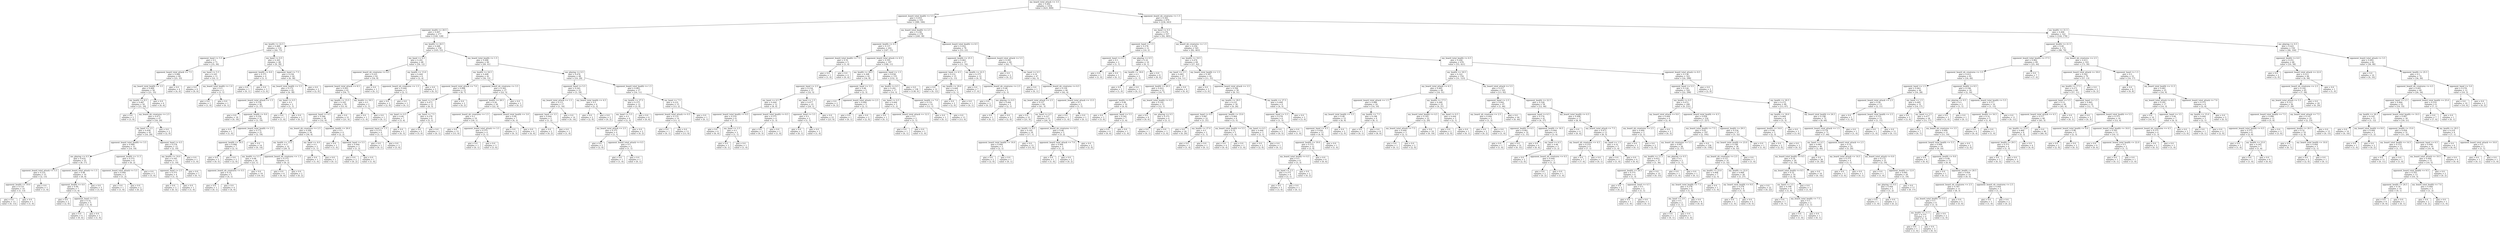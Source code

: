 digraph Tree {
node [shape=box] ;
0 [label="my_board_total_attack <= 3.5\ngini = 0.492\nsamples = 1434\nvalue = [625, 809]"] ;
1 [label="opponent_board_total_health <= 5.5\ngini = 0.419\nsamples = 555\nvalue = [389, 166]"] ;
0 -> 1 [labeldistance=2.5, labelangle=45, headlabel="True"] ;
2 [label="opponent_health <= 20.5\ngini = 0.497\nsamples = 277\nvalue = [149, 128]"] ;
1 -> 2 ;
3 [label="my_health <= 22.5\ngini = 0.466\nsamples = 119\nvalue = [44, 75]"] ;
2 -> 3 ;
4 [label="opponent_hand <= 5.5\ngini = 0.5\nsamples = 71\nvalue = [35, 36]"] ;
3 -> 4 ;
5 [label="opponent_board_total_attack <= 7.5\ngini = 0.486\nsamples = 60\nvalue = [25, 35]"] ;
4 -> 5 ;
6 [label="my_board_total_health <= 3.5\ngini = 0.469\nsamples = 56\nvalue = [21, 35]"] ;
5 -> 6 ;
7 [label="my_health <= 8.5\ngini = 0.487\nsamples = 50\nvalue = [21, 29]"] ;
6 -> 7 ;
8 [label="gini = 0.0\nsamples = 3\nvalue = [3, 0]"] ;
7 -> 8 ;
9 [label="my_board_nb_creatures <= 2.5\ngini = 0.473\nsamples = 47\nvalue = [18, 29]"] ;
7 -> 9 ;
10 [label="my_hand <= 3.5\ngini = 0.458\nsamples = 45\nvalue = [16, 29]"] ;
9 -> 10 ;
11 [label="opponent_board_total_health <= 3.5\ngini = 0.489\nsamples = 33\nvalue = [14, 19]"] ;
10 -> 11 ;
12 [label="me_playing <= 0.5\ngini = 0.435\nsamples = 25\nvalue = [8, 17]"] ;
11 -> 12 ;
13 [label="opponent_board_total_attack <= 5.5\ngini = 0.231\nsamples = 15\nvalue = [2, 13]"] ;
12 -> 13 ;
14 [label="opponent_health <= 19.0\ngini = 0.133\nsamples = 14\nvalue = [1, 13]"] ;
13 -> 14 ;
15 [label="gini = 0.0\nsamples = 13\nvalue = [0, 13]"] ;
14 -> 15 ;
16 [label="gini = 0.0\nsamples = 1\nvalue = [1, 0]"] ;
14 -> 16 ;
17 [label="gini = 0.0\nsamples = 1\nvalue = [1, 0]"] ;
13 -> 17 ;
18 [label="opponent_board_total_attack <= 1.5\ngini = 0.48\nsamples = 10\nvalue = [6, 4]"] ;
12 -> 18 ;
19 [label="opponent_health <= 4.0\ngini = 0.49\nsamples = 7\nvalue = [3, 4]"] ;
18 -> 19 ;
20 [label="gini = 0.0\nsamples = 2\nvalue = [2, 0]"] ;
19 -> 20 ;
21 [label="opponent_hand <= 3.5\ngini = 0.32\nsamples = 5\nvalue = [1, 4]"] ;
19 -> 21 ;
22 [label="gini = 0.0\nsamples = 4\nvalue = [0, 4]"] ;
21 -> 22 ;
23 [label="gini = 0.0\nsamples = 1\nvalue = [1, 0]"] ;
21 -> 23 ;
24 [label="gini = 0.0\nsamples = 3\nvalue = [3, 0]"] ;
18 -> 24 ;
25 [label="opponent_health <= 11.5\ngini = 0.375\nsamples = 8\nvalue = [6, 2]"] ;
11 -> 25 ;
26 [label="opponent_board_total_attack <= 5.5\ngini = 0.444\nsamples = 3\nvalue = [1, 2]"] ;
25 -> 26 ;
27 [label="gini = 0.0\nsamples = 1\nvalue = [1, 0]"] ;
26 -> 27 ;
28 [label="gini = 0.0\nsamples = 2\nvalue = [0, 2]"] ;
26 -> 28 ;
29 [label="gini = 0.0\nsamples = 5\nvalue = [5, 0]"] ;
25 -> 29 ;
30 [label="opponent_hand <= 4.5\ngini = 0.278\nsamples = 12\nvalue = [2, 10]"] ;
10 -> 30 ;
31 [label="my_health <= 14.0\ngini = 0.165\nsamples = 11\nvalue = [1, 10]"] ;
30 -> 31 ;
32 [label="opponent_hand <= 2.5\ngini = 0.375\nsamples = 4\nvalue = [1, 3]"] ;
31 -> 32 ;
33 [label="gini = 0.0\nsamples = 3\nvalue = [0, 3]"] ;
32 -> 33 ;
34 [label="gini = 0.0\nsamples = 1\nvalue = [1, 0]"] ;
32 -> 34 ;
35 [label="gini = 0.0\nsamples = 7\nvalue = [0, 7]"] ;
31 -> 35 ;
36 [label="gini = 0.0\nsamples = 1\nvalue = [1, 0]"] ;
30 -> 36 ;
37 [label="gini = 0.0\nsamples = 2\nvalue = [2, 0]"] ;
9 -> 37 ;
38 [label="gini = 0.0\nsamples = 6\nvalue = [0, 6]"] ;
6 -> 38 ;
39 [label="gini = 0.0\nsamples = 4\nvalue = [4, 0]"] ;
5 -> 39 ;
40 [label="my_hand <= 5.5\ngini = 0.165\nsamples = 11\nvalue = [10, 1]"] ;
4 -> 40 ;
41 [label="gini = 0.0\nsamples = 9\nvalue = [9, 0]"] ;
40 -> 41 ;
42 [label="my_board_total_health <= 1.0\ngini = 0.5\nsamples = 2\nvalue = [1, 1]"] ;
40 -> 42 ;
43 [label="gini = 0.0\nsamples = 1\nvalue = [1, 0]"] ;
42 -> 43 ;
44 [label="gini = 0.0\nsamples = 1\nvalue = [0, 1]"] ;
42 -> 44 ;
45 [label="my_hand <= 0.5\ngini = 0.305\nsamples = 48\nvalue = [9, 39]"] ;
3 -> 45 ;
46 [label="opponent_health <= 8.0\ngini = 0.375\nsamples = 4\nvalue = [3, 1]"] ;
45 -> 46 ;
47 [label="gini = 0.0\nsamples = 1\nvalue = [0, 1]"] ;
46 -> 47 ;
48 [label="gini = 0.0\nsamples = 3\nvalue = [3, 0]"] ;
46 -> 48 ;
49 [label="opponent_hand <= 7.5\ngini = 0.236\nsamples = 44\nvalue = [6, 38]"] ;
45 -> 49 ;
50 [label="my_board_total_health <= 5.5\ngini = 0.172\nsamples = 42\nvalue = [4, 38]"] ;
49 -> 50 ;
51 [label="opponent_board_total_attack <= 1.5\ngini = 0.139\nsamples = 40\nvalue = [3, 37]"] ;
50 -> 51 ;
52 [label="gini = 0.0\nsamples = 18\nvalue = [0, 18]"] ;
51 -> 52 ;
53 [label="opponent_health <= 9.0\ngini = 0.236\nsamples = 22\nvalue = [3, 19]"] ;
51 -> 53 ;
54 [label="gini = 0.0\nsamples = 1\nvalue = [1, 0]"] ;
53 -> 54 ;
55 [label="opponent_board_total_health <= 2.5\ngini = 0.172\nsamples = 21\nvalue = [2, 19]"] ;
53 -> 55 ;
56 [label="opponent_health <= 16.5\ngini = 0.408\nsamples = 7\nvalue = [2, 5]"] ;
55 -> 56 ;
57 [label="gini = 0.0\nsamples = 5\nvalue = [0, 5]"] ;
56 -> 57 ;
58 [label="gini = 0.0\nsamples = 2\nvalue = [2, 0]"] ;
56 -> 58 ;
59 [label="gini = 0.0\nsamples = 14\nvalue = [0, 14]"] ;
55 -> 59 ;
60 [label="my_hand <= 4.5\ngini = 0.5\nsamples = 2\nvalue = [1, 1]"] ;
50 -> 60 ;
61 [label="gini = 0.0\nsamples = 1\nvalue = [1, 0]"] ;
60 -> 61 ;
62 [label="gini = 0.0\nsamples = 1\nvalue = [0, 1]"] ;
60 -> 62 ;
63 [label="gini = 0.0\nsamples = 2\nvalue = [2, 0]"] ;
49 -> 63 ;
64 [label="my_health <= 20.5\ngini = 0.446\nsamples = 158\nvalue = [105, 53]"] ;
2 -> 64 ;
65 [label="my_hand <= 6.5\ngini = 0.291\nsamples = 68\nvalue = [56, 12]"] ;
64 -> 65 ;
66 [label="opponent_board_nb_creatures <= 4.5\ngini = 0.225\nsamples = 62\nvalue = [54, 8]"] ;
65 -> 66 ;
67 [label="opponent_board_total_attack <= 8.5\ngini = 0.203\nsamples = 61\nvalue = [54, 7]"] ;
66 -> 67 ;
68 [label="my_health <= 15.5\ngini = 0.183\nsamples = 59\nvalue = [53, 6]"] ;
67 -> 68 ;
69 [label="opponent_hand <= 4.5\ngini = 0.266\nsamples = 38\nvalue = [32, 6]"] ;
68 -> 69 ;
70 [label="my_board_nb_creatures <= 2.5\ngini = 0.208\nsamples = 34\nvalue = [30, 4]"] ;
69 -> 70 ;
71 [label="my_health <= 13.5\ngini = 0.17\nsamples = 32\nvalue = [29, 3]"] ;
70 -> 71 ;
72 [label="my_health <= 5.5\ngini = 0.08\nsamples = 24\nvalue = [23, 1]"] ;
71 -> 72 ;
73 [label="opponent_board_nb_creatures <= 0.5\ngini = 0.32\nsamples = 5\nvalue = [4, 1]"] ;
72 -> 73 ;
74 [label="gini = 0.0\nsamples = 1\nvalue = [0, 1]"] ;
73 -> 74 ;
75 [label="gini = 0.0\nsamples = 4\nvalue = [4, 0]"] ;
73 -> 75 ;
76 [label="gini = 0.0\nsamples = 19\nvalue = [19, 0]"] ;
72 -> 76 ;
77 [label="opponent_board_nb_creatures <= 1.5\ngini = 0.375\nsamples = 8\nvalue = [6, 2]"] ;
71 -> 77 ;
78 [label="gini = 0.0\nsamples = 6\nvalue = [6, 0]"] ;
77 -> 78 ;
79 [label="gini = 0.0\nsamples = 2\nvalue = [0, 2]"] ;
77 -> 79 ;
80 [label="my_hand <= 4.0\ngini = 0.5\nsamples = 2\nvalue = [1, 1]"] ;
70 -> 80 ;
81 [label="gini = 0.0\nsamples = 1\nvalue = [1, 0]"] ;
80 -> 81 ;
82 [label="gini = 0.0\nsamples = 1\nvalue = [0, 1]"] ;
80 -> 82 ;
83 [label="opponent_health <= 26.0\ngini = 0.5\nsamples = 4\nvalue = [2, 2]"] ;
69 -> 83 ;
84 [label="gini = 0.0\nsamples = 1\nvalue = [1, 0]"] ;
83 -> 84 ;
85 [label="opponent_hand <= 5.5\ngini = 0.444\nsamples = 3\nvalue = [1, 2]"] ;
83 -> 85 ;
86 [label="gini = 0.0\nsamples = 2\nvalue = [0, 2]"] ;
85 -> 86 ;
87 [label="gini = 0.0\nsamples = 1\nvalue = [1, 0]"] ;
85 -> 87 ;
88 [label="gini = 0.0\nsamples = 21\nvalue = [21, 0]"] ;
68 -> 88 ;
89 [label="my_health <= 18.5\ngini = 0.5\nsamples = 2\nvalue = [1, 1]"] ;
67 -> 89 ;
90 [label="gini = 0.0\nsamples = 1\nvalue = [1, 0]"] ;
89 -> 90 ;
91 [label="gini = 0.0\nsamples = 1\nvalue = [0, 1]"] ;
89 -> 91 ;
92 [label="gini = 0.0\nsamples = 1\nvalue = [0, 1]"] ;
66 -> 92 ;
93 [label="my_health <= 13.0\ngini = 0.444\nsamples = 6\nvalue = [2, 4]"] ;
65 -> 93 ;
94 [label="opponent_board_nb_creatures <= 1.5\ngini = 0.444\nsamples = 3\nvalue = [2, 1]"] ;
93 -> 94 ;
95 [label="gini = 0.0\nsamples = 2\nvalue = [2, 0]"] ;
94 -> 95 ;
96 [label="gini = 0.0\nsamples = 1\nvalue = [0, 1]"] ;
94 -> 96 ;
97 [label="gini = 0.0\nsamples = 3\nvalue = [0, 3]"] ;
93 -> 97 ;
98 [label="my_board_total_health <= 1.5\ngini = 0.496\nsamples = 90\nvalue = [49, 41]"] ;
64 -> 98 ;
99 [label="my_health <= 24.5\ngini = 0.408\nsamples = 42\nvalue = [30, 12]"] ;
98 -> 99 ;
100 [label="opponent_board_total_attack <= 7.0\ngini = 0.498\nsamples = 15\nvalue = [8, 7]"] ;
99 -> 100 ;
101 [label="my_hand <= 5.5\ngini = 0.473\nsamples = 13\nvalue = [8, 5]"] ;
100 -> 101 ;
102 [label="my_hand <= 4.5\ngini = 0.49\nsamples = 7\nvalue = [3, 4]"] ;
101 -> 102 ;
103 [label="opponent_hand <= 1.5\ngini = 0.375\nsamples = 4\nvalue = [3, 1]"] ;
102 -> 103 ;
104 [label="gini = 0.0\nsamples = 1\nvalue = [0, 1]"] ;
103 -> 104 ;
105 [label="gini = 0.0\nsamples = 3\nvalue = [3, 0]"] ;
103 -> 105 ;
106 [label="gini = 0.0\nsamples = 3\nvalue = [0, 3]"] ;
102 -> 106 ;
107 [label="my_hand <= 7.5\ngini = 0.278\nsamples = 6\nvalue = [5, 1]"] ;
101 -> 107 ;
108 [label="gini = 0.0\nsamples = 5\nvalue = [5, 0]"] ;
107 -> 108 ;
109 [label="gini = 0.0\nsamples = 1\nvalue = [0, 1]"] ;
107 -> 109 ;
110 [label="gini = 0.0\nsamples = 2\nvalue = [0, 2]"] ;
100 -> 110 ;
111 [label="opponent_board_nb_creatures <= 3.5\ngini = 0.302\nsamples = 27\nvalue = [22, 5]"] ;
99 -> 111 ;
112 [label="opponent_health <= 28.5\ngini = 0.26\nsamples = 26\nvalue = [22, 4]"] ;
111 -> 112 ;
113 [label="opponent_board_nb_creatures <= 1.5\ngini = 0.1\nsamples = 19\nvalue = [18, 1]"] ;
112 -> 113 ;
114 [label="gini = 0.0\nsamples = 15\nvalue = [15, 0]"] ;
113 -> 114 ;
115 [label="opponent_board_total_attack <= 3.5\ngini = 0.375\nsamples = 4\nvalue = [3, 1]"] ;
113 -> 115 ;
116 [label="gini = 0.0\nsamples = 1\nvalue = [0, 1]"] ;
115 -> 116 ;
117 [label="gini = 0.0\nsamples = 3\nvalue = [3, 0]"] ;
115 -> 117 ;
118 [label="opponent_board_total_health <= 3.0\ngini = 0.49\nsamples = 7\nvalue = [4, 3]"] ;
112 -> 118 ;
119 [label="gini = 0.0\nsamples = 3\nvalue = [0, 3]"] ;
118 -> 119 ;
120 [label="gini = 0.0\nsamples = 4\nvalue = [4, 0]"] ;
118 -> 120 ;
121 [label="gini = 0.0\nsamples = 1\nvalue = [0, 1]"] ;
111 -> 121 ;
122 [label="me_playing <= 0.5\ngini = 0.478\nsamples = 48\nvalue = [19, 29]"] ;
98 -> 122 ;
123 [label="opponent_hand <= 5.5\ngini = 0.245\nsamples = 21\nvalue = [3, 18]"] ;
122 -> 123 ;
124 [label="my_board_total_attack <= 1.5\ngini = 0.111\nsamples = 17\nvalue = [1, 16]"] ;
123 -> 124 ;
125 [label="opponent_hand <= 3.5\ngini = 0.444\nsamples = 3\nvalue = [1, 2]"] ;
124 -> 125 ;
126 [label="gini = 0.0\nsamples = 2\nvalue = [0, 2]"] ;
125 -> 126 ;
127 [label="gini = 0.0\nsamples = 1\nvalue = [1, 0]"] ;
125 -> 127 ;
128 [label="gini = 0.0\nsamples = 14\nvalue = [0, 14]"] ;
124 -> 128 ;
129 [label="my_board_total_health <= 4.5\ngini = 0.5\nsamples = 4\nvalue = [2, 2]"] ;
123 -> 129 ;
130 [label="gini = 0.0\nsamples = 2\nvalue = [2, 0]"] ;
129 -> 130 ;
131 [label="gini = 0.0\nsamples = 2\nvalue = [0, 2]"] ;
129 -> 131 ;
132 [label="opponent_board_total_health <= 1.5\ngini = 0.483\nsamples = 27\nvalue = [16, 11]"] ;
122 -> 132 ;
133 [label="my_health <= 27.5\ngini = 0.375\nsamples = 12\nvalue = [3, 9]"] ;
132 -> 133 ;
134 [label="my_hand <= 5.5\ngini = 0.5\nsamples = 6\nvalue = [3, 3]"] ;
133 -> 134 ;
135 [label="my_board_total_attack <= 2.5\ngini = 0.375\nsamples = 4\nvalue = [3, 1]"] ;
134 -> 135 ;
136 [label="gini = 0.0\nsamples = 2\nvalue = [2, 0]"] ;
135 -> 136 ;
137 [label="opponent_board_total_attack <= 0.5\ngini = 0.5\nsamples = 2\nvalue = [1, 1]"] ;
135 -> 137 ;
138 [label="gini = 0.0\nsamples = 1\nvalue = [1, 0]"] ;
137 -> 138 ;
139 [label="gini = 0.0\nsamples = 1\nvalue = [0, 1]"] ;
137 -> 139 ;
140 [label="gini = 0.0\nsamples = 2\nvalue = [0, 2]"] ;
134 -> 140 ;
141 [label="gini = 0.0\nsamples = 6\nvalue = [0, 6]"] ;
133 -> 141 ;
142 [label="my_hand <= 7.5\ngini = 0.231\nsamples = 15\nvalue = [13, 2]"] ;
132 -> 142 ;
143 [label="opponent_board_total_attack <= 0.5\ngini = 0.133\nsamples = 14\nvalue = [13, 1]"] ;
142 -> 143 ;
144 [label="gini = 0.0\nsamples = 1\nvalue = [0, 1]"] ;
143 -> 144 ;
145 [label="gini = 0.0\nsamples = 13\nvalue = [13, 0]"] ;
143 -> 145 ;
146 [label="gini = 0.0\nsamples = 1\nvalue = [0, 1]"] ;
142 -> 146 ;
147 [label="my_board_total_health <= 2.5\ngini = 0.236\nsamples = 278\nvalue = [240, 38]"] ;
1 -> 147 ;
148 [label="opponent_health <= 4.5\ngini = 0.137\nsamples = 202\nvalue = [187, 15]"] ;
147 -> 148 ;
149 [label="opponent_board_total_health <= 7.5\ngini = 0.32\nsamples = 5\nvalue = [1, 4]"] ;
148 -> 149 ;
150 [label="gini = 0.0\nsamples = 1\nvalue = [1, 0]"] ;
149 -> 150 ;
151 [label="gini = 0.0\nsamples = 4\nvalue = [0, 4]"] ;
149 -> 151 ;
152 [label="opponent_board_total_attack <= 6.5\ngini = 0.105\nsamples = 197\nvalue = [186, 11]"] ;
148 -> 152 ;
153 [label="my_health <= 28.5\ngini = 0.308\nsamples = 42\nvalue = [34, 8]"] ;
152 -> 153 ;
154 [label="opponent_hand <= 2.5\ngini = 0.234\nsamples = 37\nvalue = [32, 5]"] ;
153 -> 154 ;
155 [label="my_hand <= 4.5\ngini = 0.444\nsamples = 12\nvalue = [8, 4]"] ;
154 -> 155 ;
156 [label="opponent_board_total_health <= 9.5\ngini = 0.219\nsamples = 8\nvalue = [7, 1]"] ;
155 -> 156 ;
157 [label="gini = 0.0\nsamples = 6\nvalue = [6, 0]"] ;
156 -> 157 ;
158 [label="my_hand <= 2.5\ngini = 0.5\nsamples = 2\nvalue = [1, 1]"] ;
156 -> 158 ;
159 [label="gini = 0.0\nsamples = 1\nvalue = [0, 1]"] ;
158 -> 159 ;
160 [label="gini = 0.0\nsamples = 1\nvalue = [1, 0]"] ;
158 -> 160 ;
161 [label="opponent_board_total_health <= 8.5\ngini = 0.375\nsamples = 4\nvalue = [1, 3]"] ;
155 -> 161 ;
162 [label="gini = 0.0\nsamples = 3\nvalue = [0, 3]"] ;
161 -> 162 ;
163 [label="gini = 0.0\nsamples = 1\nvalue = [1, 0]"] ;
161 -> 163 ;
164 [label="my_hand <= 1.5\ngini = 0.077\nsamples = 25\nvalue = [24, 1]"] ;
154 -> 164 ;
165 [label="opponent_hand <= 3.5\ngini = 0.5\nsamples = 2\nvalue = [1, 1]"] ;
164 -> 165 ;
166 [label="gini = 0.0\nsamples = 1\nvalue = [0, 1]"] ;
165 -> 166 ;
167 [label="gini = 0.0\nsamples = 1\nvalue = [1, 0]"] ;
165 -> 167 ;
168 [label="gini = 0.0\nsamples = 23\nvalue = [23, 0]"] ;
164 -> 168 ;
169 [label="opponent_hand <= 3.5\ngini = 0.48\nsamples = 5\nvalue = [2, 3]"] ;
153 -> 169 ;
170 [label="gini = 0.0\nsamples = 2\nvalue = [0, 2]"] ;
169 -> 170 ;
171 [label="opponent_board_total_attack <= 2.5\ngini = 0.444\nsamples = 3\nvalue = [2, 1]"] ;
169 -> 171 ;
172 [label="gini = 0.0\nsamples = 1\nvalue = [0, 1]"] ;
171 -> 172 ;
173 [label="gini = 0.0\nsamples = 2\nvalue = [2, 0]"] ;
171 -> 173 ;
174 [label="opponent_hand <= 1.5\ngini = 0.038\nsamples = 155\nvalue = [152, 3]"] ;
152 -> 174 ;
175 [label="my_health <= 6.5\ngini = 0.291\nsamples = 17\nvalue = [14, 3]"] ;
174 -> 175 ;
176 [label="my_hand <= 4.5\ngini = 0.444\nsamples = 3\nvalue = [1, 2]"] ;
175 -> 176 ;
177 [label="gini = 0.0\nsamples = 1\nvalue = [0, 1]"] ;
176 -> 177 ;
178 [label="opponent_board_total_attack <= 12.5\ngini = 0.5\nsamples = 2\nvalue = [1, 1]"] ;
176 -> 178 ;
179 [label="gini = 0.0\nsamples = 1\nvalue = [0, 1]"] ;
178 -> 179 ;
180 [label="gini = 0.0\nsamples = 1\nvalue = [1, 0]"] ;
178 -> 180 ;
181 [label="opponent_health <= 7.0\ngini = 0.133\nsamples = 14\nvalue = [13, 1]"] ;
175 -> 181 ;
182 [label="gini = 0.0\nsamples = 1\nvalue = [0, 1]"] ;
181 -> 182 ;
183 [label="gini = 0.0\nsamples = 13\nvalue = [13, 0]"] ;
181 -> 183 ;
184 [label="gini = 0.0\nsamples = 138\nvalue = [138, 0]"] ;
174 -> 184 ;
185 [label="opponent_board_total_health <= 8.5\ngini = 0.422\nsamples = 76\nvalue = [53, 23]"] ;
147 -> 185 ;
186 [label="opponent_health <= 25.5\ngini = 0.483\nsamples = 27\nvalue = [11, 16]"] ;
185 -> 186 ;
187 [label="opponent_hand <= 4.5\ngini = 0.231\nsamples = 15\nvalue = [2, 13]"] ;
186 -> 187 ;
188 [label="gini = 0.0\nsamples = 12\nvalue = [0, 12]"] ;
187 -> 188 ;
189 [label="my_health <= 29.0\ngini = 0.444\nsamples = 3\nvalue = [2, 1]"] ;
187 -> 189 ;
190 [label="gini = 0.0\nsamples = 2\nvalue = [2, 0]"] ;
189 -> 190 ;
191 [label="gini = 0.0\nsamples = 1\nvalue = [0, 1]"] ;
189 -> 191 ;
192 [label="my_health <= 22.5\ngini = 0.375\nsamples = 12\nvalue = [9, 3]"] ;
186 -> 192 ;
193 [label="gini = 0.0\nsamples = 7\nvalue = [7, 0]"] ;
192 -> 193 ;
194 [label="opponent_board_nb_creatures <= 2.5\ngini = 0.48\nsamples = 5\nvalue = [2, 3]"] ;
192 -> 194 ;
195 [label="gini = 0.0\nsamples = 2\nvalue = [0, 2]"] ;
194 -> 195 ;
196 [label="me_playing <= 0.5\ngini = 0.444\nsamples = 3\nvalue = [2, 1]"] ;
194 -> 196 ;
197 [label="gini = 0.0\nsamples = 1\nvalue = [0, 1]"] ;
196 -> 197 ;
198 [label="gini = 0.0\nsamples = 2\nvalue = [2, 0]"] ;
196 -> 198 ;
199 [label="opponent_board_total_attack <= 5.5\ngini = 0.245\nsamples = 49\nvalue = [42, 7]"] ;
185 -> 199 ;
200 [label="gini = 0.0\nsamples = 2\nvalue = [0, 2]"] ;
199 -> 200 ;
201 [label="my_hand <= 0.5\ngini = 0.19\nsamples = 47\nvalue = [42, 5]"] ;
199 -> 201 ;
202 [label="gini = 0.0\nsamples = 1\nvalue = [0, 1]"] ;
201 -> 202 ;
203 [label="opponent_board_nb_creatures <= 6.5\ngini = 0.159\nsamples = 46\nvalue = [42, 4]"] ;
201 -> 203 ;
204 [label="my_board_total_attack <= 2.5\ngini = 0.127\nsamples = 44\nvalue = [41, 3]"] ;
203 -> 204 ;
205 [label="gini = 0.0\nsamples = 21\nvalue = [21, 0]"] ;
204 -> 205 ;
206 [label="my_hand <= 4.5\ngini = 0.227\nsamples = 23\nvalue = [20, 3]"] ;
204 -> 206 ;
207 [label="my_health <= 8.5\ngini = 0.105\nsamples = 18\nvalue = [17, 1]"] ;
206 -> 207 ;
208 [label="opponent_board_total_health <= 14.0\ngini = 0.444\nsamples = 3\nvalue = [2, 1]"] ;
207 -> 208 ;
209 [label="gini = 0.0\nsamples = 2\nvalue = [2, 0]"] ;
208 -> 209 ;
210 [label="gini = 0.0\nsamples = 1\nvalue = [0, 1]"] ;
208 -> 210 ;
211 [label="gini = 0.0\nsamples = 15\nvalue = [15, 0]"] ;
207 -> 211 ;
212 [label="opponent_board_nb_creatures <= 4.5\ngini = 0.48\nsamples = 5\nvalue = [3, 2]"] ;
206 -> 212 ;
213 [label="opponent_board_total_attack <= 7.0\ngini = 0.444\nsamples = 3\nvalue = [1, 2]"] ;
212 -> 213 ;
214 [label="gini = 0.0\nsamples = 1\nvalue = [1, 0]"] ;
213 -> 214 ;
215 [label="gini = 0.0\nsamples = 2\nvalue = [0, 2]"] ;
213 -> 215 ;
216 [label="gini = 0.0\nsamples = 2\nvalue = [2, 0]"] ;
212 -> 216 ;
217 [label="opponent_board_total_attack <= 13.5\ngini = 0.5\nsamples = 2\nvalue = [1, 1]"] ;
203 -> 217 ;
218 [label="gini = 0.0\nsamples = 1\nvalue = [1, 0]"] ;
217 -> 218 ;
219 [label="gini = 0.0\nsamples = 1\nvalue = [0, 1]"] ;
217 -> 219 ;
220 [label="opponent_board_nb_creatures <= 1.5\ngini = 0.393\nsamples = 879\nvalue = [236, 643]"] ;
0 -> 220 [labeldistance=2.5, labelangle=-45, headlabel="False"] ;
221 [label="my_hand <= 0.5\ngini = 0.276\nsamples = 557\nvalue = [92, 465]"] ;
220 -> 221 ;
222 [label="opponent_hand <= 1.5\ngini = 0.278\nsamples = 12\nvalue = [10, 2]"] ;
221 -> 222 ;
223 [label="opponent_hand <= 0.5\ngini = 0.5\nsamples = 2\nvalue = [1, 1]"] ;
222 -> 223 ;
224 [label="gini = 0.0\nsamples = 1\nvalue = [1, 0]"] ;
223 -> 224 ;
225 [label="gini = 0.0\nsamples = 1\nvalue = [0, 1]"] ;
223 -> 225 ;
226 [label="me_playing <= 0.5\ngini = 0.18\nsamples = 10\nvalue = [9, 1]"] ;
222 -> 226 ;
227 [label="my_health <= 18.0\ngini = 0.5\nsamples = 2\nvalue = [1, 1]"] ;
226 -> 227 ;
228 [label="gini = 0.0\nsamples = 1\nvalue = [1, 0]"] ;
227 -> 228 ;
229 [label="gini = 0.0\nsamples = 1\nvalue = [0, 1]"] ;
227 -> 229 ;
230 [label="gini = 0.0\nsamples = 8\nvalue = [8, 0]"] ;
226 -> 230 ;
231 [label="my_board_nb_creatures <= 1.5\ngini = 0.256\nsamples = 545\nvalue = [82, 463]"] ;
221 -> 231 ;
232 [label="my_health <= 19.5\ngini = 0.476\nsamples = 69\nvalue = [27, 42]"] ;
231 -> 232 ;
233 [label="my_hand <= 5.5\ngini = 0.483\nsamples = 27\nvalue = [16, 11]"] ;
232 -> 233 ;
234 [label="opponent_health <= 20.5\ngini = 0.423\nsamples = 23\nvalue = [16, 7]"] ;
233 -> 234 ;
235 [label="opponent_health <= 9.5\ngini = 0.48\nsamples = 10\nvalue = [4, 6]"] ;
234 -> 235 ;
236 [label="gini = 0.0\nsamples = 3\nvalue = [3, 0]"] ;
235 -> 236 ;
237 [label="opponent_hand <= 5.5\ngini = 0.245\nsamples = 7\nvalue = [1, 6]"] ;
235 -> 237 ;
238 [label="gini = 0.0\nsamples = 6\nvalue = [0, 6]"] ;
237 -> 238 ;
239 [label="gini = 0.0\nsamples = 1\nvalue = [1, 0]"] ;
237 -> 239 ;
240 [label="my_board_total_health <= 4.5\ngini = 0.142\nsamples = 13\nvalue = [12, 1]"] ;
234 -> 240 ;
241 [label="gini = 0.0\nsamples = 9\nvalue = [9, 0]"] ;
240 -> 241 ;
242 [label="me_playing <= 0.5\ngini = 0.375\nsamples = 4\nvalue = [3, 1]"] ;
240 -> 242 ;
243 [label="gini = 0.0\nsamples = 1\nvalue = [0, 1]"] ;
242 -> 243 ;
244 [label="gini = 0.0\nsamples = 3\nvalue = [3, 0]"] ;
242 -> 244 ;
245 [label="gini = 0.0\nsamples = 4\nvalue = [0, 4]"] ;
233 -> 245 ;
246 [label="my_board_total_health <= 1.5\ngini = 0.387\nsamples = 42\nvalue = [11, 31]"] ;
232 -> 246 ;
247 [label="gini = 0.0\nsamples = 3\nvalue = [3, 0]"] ;
246 -> 247 ;
248 [label="opponent_board_total_attack <= 3.5\ngini = 0.326\nsamples = 39\nvalue = [8, 31]"] ;
246 -> 248 ;
249 [label="my_health <= 29.5\ngini = 0.231\nsamples = 30\nvalue = [4, 26]"] ;
248 -> 249 ;
250 [label="opponent_hand <= 6.5\ngini = 0.087\nsamples = 22\nvalue = [1, 21]"] ;
249 -> 250 ;
251 [label="gini = 0.0\nsamples = 20\nvalue = [0, 20]"] ;
250 -> 251 ;
252 [label="my_health <= 27.0\ngini = 0.5\nsamples = 2\nvalue = [1, 1]"] ;
250 -> 252 ;
253 [label="gini = 0.0\nsamples = 1\nvalue = [1, 0]"] ;
252 -> 253 ;
254 [label="gini = 0.0\nsamples = 1\nvalue = [0, 1]"] ;
252 -> 254 ;
255 [label="opponent_health <= 23.0\ngini = 0.469\nsamples = 8\nvalue = [3, 5]"] ;
249 -> 255 ;
256 [label="my_board_total_health <= 5.5\ngini = 0.32\nsamples = 5\nvalue = [1, 4]"] ;
255 -> 256 ;
257 [label="gini = 0.0\nsamples = 4\nvalue = [0, 4]"] ;
256 -> 257 ;
258 [label="gini = 0.0\nsamples = 1\nvalue = [1, 0]"] ;
256 -> 258 ;
259 [label="my_hand <= 6.5\ngini = 0.444\nsamples = 3\nvalue = [2, 1]"] ;
255 -> 259 ;
260 [label="gini = 0.0\nsamples = 2\nvalue = [2, 0]"] ;
259 -> 260 ;
261 [label="gini = 0.0\nsamples = 1\nvalue = [0, 1]"] ;
259 -> 261 ;
262 [label="my_health <= 27.5\ngini = 0.494\nsamples = 9\nvalue = [4, 5]"] ;
248 -> 262 ;
263 [label="opponent_hand <= 5.5\ngini = 0.278\nsamples = 6\nvalue = [1, 5]"] ;
262 -> 263 ;
264 [label="gini = 0.0\nsamples = 5\nvalue = [0, 5]"] ;
263 -> 264 ;
265 [label="gini = 0.0\nsamples = 1\nvalue = [1, 0]"] ;
263 -> 265 ;
266 [label="gini = 0.0\nsamples = 3\nvalue = [3, 0]"] ;
262 -> 266 ;
267 [label="my_board_total_health <= 6.5\ngini = 0.204\nsamples = 476\nvalue = [55, 421]"] ;
231 -> 267 ;
268 [label="my_health <= 18.5\ngini = 0.322\nsamples = 154\nvalue = [31, 123]"] ;
267 -> 268 ;
269 [label="my_board_total_attack <= 6.5\ngini = 0.465\nsamples = 49\nvalue = [18, 31]"] ;
268 -> 269 ;
270 [label="opponent_board_total_attack <= 1.5\ngini = 0.486\nsamples = 24\nvalue = [14, 10]"] ;
269 -> 270 ;
271 [label="my_board_total_health <= 5.5\ngini = 0.48\nsamples = 15\nvalue = [6, 9]"] ;
270 -> 271 ;
272 [label="opponent_hand <= 4.5\ngini = 0.426\nsamples = 13\nvalue = [4, 9]"] ;
271 -> 272 ;
273 [label="opponent_health <= 19.0\ngini = 0.375\nsamples = 12\nvalue = [3, 9]"] ;
272 -> 273 ;
274 [label="my_board_total_health <= 4.5\ngini = 0.5\nsamples = 6\nvalue = [3, 3]"] ;
273 -> 274 ;
275 [label="my_hand <= 2.5\ngini = 0.375\nsamples = 4\nvalue = [3, 1]"] ;
274 -> 275 ;
276 [label="gini = 0.0\nsamples = 3\nvalue = [3, 0]"] ;
275 -> 276 ;
277 [label="gini = 0.0\nsamples = 1\nvalue = [0, 1]"] ;
275 -> 277 ;
278 [label="gini = 0.0\nsamples = 2\nvalue = [0, 2]"] ;
274 -> 278 ;
279 [label="gini = 0.0\nsamples = 6\nvalue = [0, 6]"] ;
273 -> 279 ;
280 [label="gini = 0.0\nsamples = 1\nvalue = [1, 0]"] ;
272 -> 280 ;
281 [label="gini = 0.0\nsamples = 2\nvalue = [2, 0]"] ;
271 -> 281 ;
282 [label="my_health <= 7.5\ngini = 0.198\nsamples = 9\nvalue = [8, 1]"] ;
270 -> 282 ;
283 [label="gini = 0.0\nsamples = 1\nvalue = [0, 1]"] ;
282 -> 283 ;
284 [label="gini = 0.0\nsamples = 8\nvalue = [8, 0]"] ;
282 -> 284 ;
285 [label="my_health <= 17.5\ngini = 0.269\nsamples = 25\nvalue = [4, 21]"] ;
269 -> 285 ;
286 [label="my_board_total_health <= 4.5\ngini = 0.165\nsamples = 22\nvalue = [2, 20]"] ;
285 -> 286 ;
287 [label="my_board_total_attack <= 7.5\ngini = 0.444\nsamples = 3\nvalue = [2, 1]"] ;
286 -> 287 ;
288 [label="gini = 0.0\nsamples = 1\nvalue = [0, 1]"] ;
287 -> 288 ;
289 [label="gini = 0.0\nsamples = 2\nvalue = [2, 0]"] ;
287 -> 289 ;
290 [label="gini = 0.0\nsamples = 19\nvalue = [0, 19]"] ;
286 -> 290 ;
291 [label="my_hand <= 6.5\ngini = 0.444\nsamples = 3\nvalue = [2, 1]"] ;
285 -> 291 ;
292 [label="gini = 0.0\nsamples = 2\nvalue = [2, 0]"] ;
291 -> 292 ;
293 [label="gini = 0.0\nsamples = 1\nvalue = [0, 1]"] ;
291 -> 293 ;
294 [label="my_board_total_attack <= 5.5\ngini = 0.217\nsamples = 105\nvalue = [13, 92]"] ;
268 -> 294 ;
295 [label="opponent_hand <= 2.5\ngini = 0.042\nsamples = 47\nvalue = [1, 46]"] ;
294 -> 295 ;
296 [label="my_board_nb_creatures <= 2.5\ngini = 0.444\nsamples = 3\nvalue = [1, 2]"] ;
295 -> 296 ;
297 [label="gini = 0.0\nsamples = 2\nvalue = [0, 2]"] ;
296 -> 297 ;
298 [label="gini = 0.0\nsamples = 1\nvalue = [1, 0]"] ;
296 -> 298 ;
299 [label="gini = 0.0\nsamples = 44\nvalue = [0, 44]"] ;
295 -> 299 ;
300 [label="opponent_health <= 22.5\ngini = 0.328\nsamples = 58\nvalue = [12, 46]"] ;
294 -> 300 ;
301 [label="opponent_hand <= 6.5\ngini = 0.176\nsamples = 41\nvalue = [4, 37]"] ;
300 -> 301 ;
302 [label="opponent_health <= 6.5\ngini = 0.061\nsamples = 32\nvalue = [1, 31]"] ;
301 -> 302 ;
303 [label="gini = 0.0\nsamples = 1\nvalue = [1, 0]"] ;
302 -> 303 ;
304 [label="gini = 0.0\nsamples = 31\nvalue = [0, 31]"] ;
302 -> 304 ;
305 [label="opponent_health <= 16.5\ngini = 0.444\nsamples = 9\nvalue = [3, 6]"] ;
301 -> 305 ;
306 [label="gini = 0.0\nsamples = 4\nvalue = [0, 4]"] ;
305 -> 306 ;
307 [label="my_hand <= 6.5\ngini = 0.48\nsamples = 5\nvalue = [3, 2]"] ;
305 -> 307 ;
308 [label="gini = 0.0\nsamples = 2\nvalue = [2, 0]"] ;
307 -> 308 ;
309 [label="opponent_board_nb_creatures <= 0.5\ngini = 0.444\nsamples = 3\nvalue = [1, 2]"] ;
307 -> 309 ;
310 [label="gini = 0.0\nsamples = 2\nvalue = [0, 2]"] ;
309 -> 310 ;
311 [label="gini = 0.0\nsamples = 1\nvalue = [1, 0]"] ;
309 -> 311 ;
312 [label="my_board_total_health <= 4.5\ngini = 0.498\nsamples = 17\nvalue = [8, 9]"] ;
300 -> 312 ;
313 [label="gini = 0.0\nsamples = 4\nvalue = [0, 4]"] ;
312 -> 313 ;
314 [label="my_board_total_attack <= 7.5\ngini = 0.473\nsamples = 13\nvalue = [8, 5]"] ;
312 -> 314 ;
315 [label="my_board_nb_creatures <= 4.5\ngini = 0.219\nsamples = 8\nvalue = [7, 1]"] ;
314 -> 315 ;
316 [label="gini = 0.0\nsamples = 7\nvalue = [7, 0]"] ;
315 -> 316 ;
317 [label="gini = 0.0\nsamples = 1\nvalue = [0, 1]"] ;
315 -> 317 ;
318 [label="my_hand <= 1.5\ngini = 0.32\nsamples = 5\nvalue = [1, 4]"] ;
314 -> 318 ;
319 [label="gini = 0.0\nsamples = 1\nvalue = [1, 0]"] ;
318 -> 319 ;
320 [label="gini = 0.0\nsamples = 4\nvalue = [0, 4]"] ;
318 -> 320 ;
321 [label="opponent_board_total_attack <= 8.5\ngini = 0.138\nsamples = 322\nvalue = [24, 298]"] ;
267 -> 321 ;
322 [label="opponent_hand <= 5.5\ngini = 0.128\nsamples = 320\nvalue = [22, 298]"] ;
321 -> 322 ;
323 [label="my_health <= 6.5\ngini = 0.072\nsamples = 240\nvalue = [9, 231]"] ;
322 -> 323 ;
324 [label="my_board_total_attack <= 9.0\ngini = 0.444\nsamples = 6\nvalue = [2, 4]"] ;
323 -> 324 ;
325 [label="my_board_nb_creatures <= 2.5\ngini = 0.444\nsamples = 3\nvalue = [2, 1]"] ;
324 -> 325 ;
326 [label="gini = 0.0\nsamples = 1\nvalue = [0, 1]"] ;
325 -> 326 ;
327 [label="gini = 0.0\nsamples = 2\nvalue = [2, 0]"] ;
325 -> 327 ;
328 [label="gini = 0.0\nsamples = 3\nvalue = [0, 3]"] ;
324 -> 328 ;
329 [label="opponent_board_total_health <= 4.5\ngini = 0.058\nsamples = 234\nvalue = [7, 227]"] ;
323 -> 329 ;
330 [label="my_board_total_health <= 7.5\ngini = 0.02\nsamples = 197\nvalue = [2, 195]"] ;
329 -> 330 ;
331 [label="my_board_nb_creatures <= 5.5\ngini = 0.097\nsamples = 39\nvalue = [2, 37]"] ;
330 -> 331 ;
332 [label="my_health <= 11.5\ngini = 0.053\nsamples = 37\nvalue = [1, 36]"] ;
331 -> 332 ;
333 [label="opponent_health <= 24.5\ngini = 0.375\nsamples = 4\nvalue = [1, 3]"] ;
332 -> 333 ;
334 [label="gini = 0.0\nsamples = 2\nvalue = [0, 2]"] ;
333 -> 334 ;
335 [label="opponent_hand <= 4.5\ngini = 0.5\nsamples = 2\nvalue = [1, 1]"] ;
333 -> 335 ;
336 [label="gini = 0.0\nsamples = 1\nvalue = [1, 0]"] ;
335 -> 336 ;
337 [label="gini = 0.0\nsamples = 1\nvalue = [0, 1]"] ;
335 -> 337 ;
338 [label="gini = 0.0\nsamples = 33\nvalue = [0, 33]"] ;
332 -> 338 ;
339 [label="me_playing <= 0.5\ngini = 0.5\nsamples = 2\nvalue = [1, 1]"] ;
331 -> 339 ;
340 [label="gini = 0.0\nsamples = 1\nvalue = [1, 0]"] ;
339 -> 340 ;
341 [label="gini = 0.0\nsamples = 1\nvalue = [0, 1]"] ;
339 -> 341 ;
342 [label="gini = 0.0\nsamples = 158\nvalue = [0, 158]"] ;
330 -> 342 ;
343 [label="opponent_health <= 29.5\ngini = 0.234\nsamples = 37\nvalue = [5, 32]"] ;
329 -> 343 ;
344 [label="my_board_total_health <= 23.0\ngini = 0.198\nsamples = 36\nvalue = [4, 32]"] ;
343 -> 344 ;
345 [label="my_board_nb_creatures <= 2.5\ngini = 0.157\nsamples = 35\nvalue = [3, 32]"] ;
344 -> 345 ;
346 [label="my_health <= 23.0\ngini = 0.408\nsamples = 7\nvalue = [2, 5]"] ;
345 -> 346 ;
347 [label="my_board_total_health <= 7.5\ngini = 0.278\nsamples = 6\nvalue = [1, 5]"] ;
346 -> 347 ;
348 [label="my_hand <= 2.0\ngini = 0.5\nsamples = 2\nvalue = [1, 1]"] ;
347 -> 348 ;
349 [label="gini = 0.0\nsamples = 1\nvalue = [0, 1]"] ;
348 -> 349 ;
350 [label="gini = 0.0\nsamples = 1\nvalue = [1, 0]"] ;
348 -> 350 ;
351 [label="gini = 0.0\nsamples = 4\nvalue = [0, 4]"] ;
347 -> 351 ;
352 [label="gini = 0.0\nsamples = 1\nvalue = [1, 0]"] ;
346 -> 352 ;
353 [label="my_health <= 22.0\ngini = 0.069\nsamples = 28\nvalue = [1, 27]"] ;
345 -> 353 ;
354 [label="my_board_total_health <= 9.0\ngini = 0.278\nsamples = 6\nvalue = [1, 5]"] ;
353 -> 354 ;
355 [label="gini = 0.0\nsamples = 1\nvalue = [1, 0]"] ;
354 -> 355 ;
356 [label="gini = 0.0\nsamples = 5\nvalue = [0, 5]"] ;
354 -> 356 ;
357 [label="gini = 0.0\nsamples = 22\nvalue = [0, 22]"] ;
353 -> 357 ;
358 [label="gini = 0.0\nsamples = 1\nvalue = [1, 0]"] ;
344 -> 358 ;
359 [label="gini = 0.0\nsamples = 1\nvalue = [1, 0]"] ;
343 -> 359 ;
360 [label="my_health <= 20.5\ngini = 0.272\nsamples = 80\nvalue = [13, 67]"] ;
322 -> 360 ;
361 [label="my_health <= 18.0\ngini = 0.469\nsamples = 8\nvalue = [5, 3]"] ;
360 -> 361 ;
362 [label="opponent_health <= 14.0\ngini = 0.48\nsamples = 5\nvalue = [2, 3]"] ;
361 -> 362 ;
363 [label="gini = 0.0\nsamples = 2\nvalue = [2, 0]"] ;
362 -> 363 ;
364 [label="gini = 0.0\nsamples = 3\nvalue = [0, 3]"] ;
362 -> 364 ;
365 [label="gini = 0.0\nsamples = 3\nvalue = [3, 0]"] ;
361 -> 365 ;
366 [label="my_board_total_health <= 24.5\ngini = 0.198\nsamples = 72\nvalue = [8, 64]"] ;
360 -> 366 ;
367 [label="opponent_board_total_attack <= 1.5\ngini = 0.178\nsamples = 71\nvalue = [7, 64]"] ;
366 -> 367 ;
368 [label="my_hand <= 4.5\ngini = 0.083\nsamples = 46\nvalue = [2, 44]"] ;
367 -> 368 ;
369 [label="my_board_total_health <= 9.5\ngini = 0.18\nsamples = 20\nvalue = [2, 18]"] ;
368 -> 369 ;
370 [label="my_board_total_health <= 8.5\ngini = 0.32\nsamples = 10\nvalue = [2, 8]"] ;
369 -> 370 ;
371 [label="my_hand <= 3.5\ngini = 0.198\nsamples = 9\nvalue = [1, 8]"] ;
370 -> 371 ;
372 [label="gini = 0.0\nsamples = 7\nvalue = [0, 7]"] ;
371 -> 372 ;
373 [label="my_board_total_health <= 7.5\ngini = 0.5\nsamples = 2\nvalue = [1, 1]"] ;
371 -> 373 ;
374 [label="gini = 0.0\nsamples = 1\nvalue = [1, 0]"] ;
373 -> 374 ;
375 [label="gini = 0.0\nsamples = 1\nvalue = [0, 1]"] ;
373 -> 375 ;
376 [label="gini = 0.0\nsamples = 1\nvalue = [1, 0]"] ;
370 -> 376 ;
377 [label="gini = 0.0\nsamples = 10\nvalue = [0, 10]"] ;
369 -> 377 ;
378 [label="gini = 0.0\nsamples = 26\nvalue = [0, 26]"] ;
368 -> 378 ;
379 [label="opponent_board_total_attack <= 2.5\ngini = 0.32\nsamples = 25\nvalue = [5, 20]"] ;
367 -> 379 ;
380 [label="my_board_total_attack <= 14.5\ngini = 0.375\nsamples = 4\nvalue = [3, 1]"] ;
379 -> 380 ;
381 [label="gini = 0.0\nsamples = 3\nvalue = [3, 0]"] ;
380 -> 381 ;
382 [label="gini = 0.0\nsamples = 1\nvalue = [0, 1]"] ;
380 -> 382 ;
383 [label="my_board_total_attack <= 6.0\ngini = 0.172\nsamples = 21\nvalue = [2, 19]"] ;
379 -> 383 ;
384 [label="gini = 0.0\nsamples = 1\nvalue = [1, 0]"] ;
383 -> 384 ;
385 [label="opponent_health <= 12.0\ngini = 0.095\nsamples = 20\nvalue = [1, 19]"] ;
383 -> 385 ;
386 [label="me_playing <= 0.5\ngini = 0.444\nsamples = 3\nvalue = [1, 2]"] ;
385 -> 386 ;
387 [label="gini = 0.0\nsamples = 1\nvalue = [1, 0]"] ;
386 -> 387 ;
388 [label="gini = 0.0\nsamples = 2\nvalue = [0, 2]"] ;
386 -> 388 ;
389 [label="gini = 0.0\nsamples = 17\nvalue = [0, 17]"] ;
385 -> 389 ;
390 [label="gini = 0.0\nsamples = 1\nvalue = [1, 0]"] ;
366 -> 390 ;
391 [label="gini = 0.0\nsamples = 2\nvalue = [2, 0]"] ;
321 -> 391 ;
392 [label="my_health <= 21.5\ngini = 0.494\nsamples = 322\nvalue = [144, 178]"] ;
220 -> 392 ;
393 [label="opponent_health <= 21.5\ngini = 0.49\nsamples = 172\nvalue = [98, 74]"] ;
392 -> 393 ;
394 [label="opponent_board_total_health <= 17.5\ngini = 0.462\nsamples = 69\nvalue = [25, 44]"] ;
393 -> 394 ;
395 [label="opponent_board_nb_creatures <= 3.5\ngini = 0.412\nsamples = 62\nvalue = [18, 44]"] ;
394 -> 395 ;
396 [label="opponent_hand <= 1.5\ngini = 0.463\nsamples = 44\nvalue = [16, 28]"] ;
395 -> 396 ;
397 [label="opponent_board_total_attack <= 2.5\ngini = 0.26\nsamples = 13\nvalue = [2, 11]"] ;
396 -> 397 ;
398 [label="gini = 0.0\nsamples = 1\nvalue = [1, 0]"] ;
397 -> 398 ;
399 [label="opponent_board_total_health <= 2.5\ngini = 0.153\nsamples = 12\nvalue = [1, 11]"] ;
397 -> 399 ;
400 [label="gini = 0.0\nsamples = 1\nvalue = [1, 0]"] ;
399 -> 400 ;
401 [label="gini = 0.0\nsamples = 11\nvalue = [0, 11]"] ;
399 -> 401 ;
402 [label="my_hand <= 1.5\ngini = 0.495\nsamples = 31\nvalue = [14, 17]"] ;
396 -> 402 ;
403 [label="gini = 0.0\nsamples = 3\nvalue = [3, 0]"] ;
402 -> 403 ;
404 [label="my_hand <= 2.5\ngini = 0.477\nsamples = 28\nvalue = [11, 17]"] ;
402 -> 404 ;
405 [label="gini = 0.0\nsamples = 7\nvalue = [0, 7]"] ;
404 -> 405 ;
406 [label="my_board_nb_creatures <= 3.5\ngini = 0.499\nsamples = 21\nvalue = [11, 10]"] ;
404 -> 406 ;
407 [label="opponent_board_total_health <= 5.5\ngini = 0.499\nsamples = 19\nvalue = [9, 10]"] ;
406 -> 407 ;
408 [label="gini = 0.0\nsamples = 4\nvalue = [0, 4]"] ;
407 -> 408 ;
409 [label="opponent_health <= 9.0\ngini = 0.48\nsamples = 15\nvalue = [9, 6]"] ;
407 -> 409 ;
410 [label="gini = 0.0\nsamples = 1\nvalue = [0, 1]"] ;
409 -> 410 ;
411 [label="opponent_health <= 20.5\ngini = 0.459\nsamples = 14\nvalue = [9, 5]"] ;
409 -> 411 ;
412 [label="opponent_board_nb_creatures <= 2.5\ngini = 0.397\nsamples = 11\nvalue = [8, 3]"] ;
411 -> 412 ;
413 [label="my_board_total_health <= 5.5\ngini = 0.5\nsamples = 6\nvalue = [3, 3]"] ;
412 -> 413 ;
414 [label="my_health <= 11.5\ngini = 0.375\nsamples = 4\nvalue = [1, 3]"] ;
413 -> 414 ;
415 [label="gini = 0.0\nsamples = 1\nvalue = [1, 0]"] ;
414 -> 415 ;
416 [label="gini = 0.0\nsamples = 3\nvalue = [0, 3]"] ;
414 -> 416 ;
417 [label="gini = 0.0\nsamples = 2\nvalue = [2, 0]"] ;
413 -> 417 ;
418 [label="gini = 0.0\nsamples = 5\nvalue = [5, 0]"] ;
412 -> 418 ;
419 [label="opponent_board_nb_creatures <= 2.5\ngini = 0.444\nsamples = 3\nvalue = [1, 2]"] ;
411 -> 419 ;
420 [label="gini = 0.0\nsamples = 1\nvalue = [1, 0]"] ;
419 -> 420 ;
421 [label="gini = 0.0\nsamples = 2\nvalue = [0, 2]"] ;
419 -> 421 ;
422 [label="gini = 0.0\nsamples = 2\nvalue = [2, 0]"] ;
406 -> 422 ;
423 [label="opponent_health <= 8.5\ngini = 0.198\nsamples = 18\nvalue = [2, 16]"] ;
395 -> 423 ;
424 [label="me_playing <= 0.5\ngini = 0.5\nsamples = 2\nvalue = [1, 1]"] ;
423 -> 424 ;
425 [label="gini = 0.0\nsamples = 1\nvalue = [1, 0]"] ;
424 -> 425 ;
426 [label="gini = 0.0\nsamples = 1\nvalue = [0, 1]"] ;
424 -> 426 ;
427 [label="opponent_board_total_health <= 5.5\ngini = 0.117\nsamples = 16\nvalue = [1, 15]"] ;
423 -> 427 ;
428 [label="opponent_health <= 16.5\ngini = 0.32\nsamples = 5\nvalue = [1, 4]"] ;
427 -> 428 ;
429 [label="gini = 0.0\nsamples = 4\nvalue = [0, 4]"] ;
428 -> 429 ;
430 [label="gini = 0.0\nsamples = 1\nvalue = [1, 0]"] ;
428 -> 430 ;
431 [label="gini = 0.0\nsamples = 11\nvalue = [0, 11]"] ;
427 -> 431 ;
432 [label="gini = 0.0\nsamples = 7\nvalue = [7, 0]"] ;
394 -> 432 ;
433 [label="my_board_nb_creatures <= 2.5\ngini = 0.413\nsamples = 103\nvalue = [73, 30]"] ;
393 -> 433 ;
434 [label="opponent_board_total_attack <= 18.0\ngini = 0.302\nsamples = 70\nvalue = [57, 13]"] ;
433 -> 434 ;
435 [label="my_health <= 17.5\ngini = 0.271\nsamples = 68\nvalue = [57, 11]"] ;
434 -> 435 ;
436 [label="opponent_hand <= 5.5\ngini = 0.15\nsamples = 49\nvalue = [45, 4]"] ;
435 -> 436 ;
437 [label="opponent_board_total_attack <= 4.5\ngini = 0.117\nsamples = 48\nvalue = [45, 3]"] ;
436 -> 437 ;
438 [label="my_health <= 12.0\ngini = 0.469\nsamples = 8\nvalue = [5, 3]"] ;
437 -> 438 ;
439 [label="opponent_health <= 29.5\ngini = 0.375\nsamples = 4\nvalue = [1, 3]"] ;
438 -> 439 ;
440 [label="gini = 0.0\nsamples = 3\nvalue = [0, 3]"] ;
439 -> 440 ;
441 [label="gini = 0.0\nsamples = 1\nvalue = [1, 0]"] ;
439 -> 441 ;
442 [label="gini = 0.0\nsamples = 4\nvalue = [4, 0]"] ;
438 -> 442 ;
443 [label="gini = 0.0\nsamples = 40\nvalue = [40, 0]"] ;
437 -> 443 ;
444 [label="gini = 0.0\nsamples = 1\nvalue = [0, 1]"] ;
436 -> 444 ;
445 [label="opponent_hand <= 1.5\ngini = 0.465\nsamples = 19\nvalue = [12, 7]"] ;
435 -> 445 ;
446 [label="gini = 0.0\nsamples = 3\nvalue = [0, 3]"] ;
445 -> 446 ;
447 [label="opponent_board_total_health <= 5.5\ngini = 0.375\nsamples = 16\nvalue = [12, 4]"] ;
445 -> 447 ;
448 [label="opponent_board_total_health <= 4.0\ngini = 0.48\nsamples = 5\nvalue = [2, 3]"] ;
447 -> 448 ;
449 [label="gini = 0.0\nsamples = 2\nvalue = [2, 0]"] ;
448 -> 449 ;
450 [label="gini = 0.0\nsamples = 3\nvalue = [0, 3]"] ;
448 -> 450 ;
451 [label="opponent_board_total_health <= 16.0\ngini = 0.165\nsamples = 11\nvalue = [10, 1]"] ;
447 -> 451 ;
452 [label="gini = 0.0\nsamples = 9\nvalue = [9, 0]"] ;
451 -> 452 ;
453 [label="opponent_board_total_health <= 22.0\ngini = 0.5\nsamples = 2\nvalue = [1, 1]"] ;
451 -> 453 ;
454 [label="gini = 0.0\nsamples = 1\nvalue = [0, 1]"] ;
453 -> 454 ;
455 [label="gini = 0.0\nsamples = 1\nvalue = [1, 0]"] ;
453 -> 455 ;
456 [label="gini = 0.0\nsamples = 2\nvalue = [0, 2]"] ;
434 -> 456 ;
457 [label="opponent_hand <= 1.5\ngini = 0.5\nsamples = 33\nvalue = [16, 17]"] ;
433 -> 457 ;
458 [label="gini = 0.0\nsamples = 8\nvalue = [0, 8]"] ;
457 -> 458 ;
459 [label="my_board_total_health <= 11.5\ngini = 0.461\nsamples = 25\nvalue = [16, 9]"] ;
457 -> 459 ;
460 [label="my_board_total_attack <= 8.5\ngini = 0.291\nsamples = 17\nvalue = [14, 3]"] ;
459 -> 460 ;
461 [label="gini = 0.0\nsamples = 10\nvalue = [10, 0]"] ;
460 -> 461 ;
462 [label="opponent_hand <= 3.5\ngini = 0.49\nsamples = 7\nvalue = [4, 3]"] ;
460 -> 462 ;
463 [label="opponent_board_nb_creatures <= 4.5\ngini = 0.375\nsamples = 4\nvalue = [1, 3]"] ;
462 -> 463 ;
464 [label="gini = 0.0\nsamples = 3\nvalue = [0, 3]"] ;
463 -> 464 ;
465 [label="gini = 0.0\nsamples = 1\nvalue = [1, 0]"] ;
463 -> 465 ;
466 [label="gini = 0.0\nsamples = 3\nvalue = [3, 0]"] ;
462 -> 466 ;
467 [label="opponent_board_total_attack <= 7.0\ngini = 0.375\nsamples = 8\nvalue = [2, 6]"] ;
459 -> 467 ;
468 [label="my_health <= 15.0\ngini = 0.444\nsamples = 3\nvalue = [2, 1]"] ;
467 -> 468 ;
469 [label="gini = 0.0\nsamples = 1\nvalue = [0, 1]"] ;
468 -> 469 ;
470 [label="gini = 0.0\nsamples = 2\nvalue = [2, 0]"] ;
468 -> 470 ;
471 [label="gini = 0.0\nsamples = 5\nvalue = [0, 5]"] ;
467 -> 471 ;
472 [label="me_playing <= 0.5\ngini = 0.425\nsamples = 150\nvalue = [46, 104]"] ;
392 -> 472 ;
473 [label="opponent_health <= 6.0\ngini = 0.251\nsamples = 68\nvalue = [10, 58]"] ;
472 -> 473 ;
474 [label="gini = 0.0\nsamples = 2\nvalue = [2, 0]"] ;
473 -> 474 ;
475 [label="opponent_board_total_attack <= 22.0\ngini = 0.213\nsamples = 66\nvalue = [8, 58]"] ;
473 -> 475 ;
476 [label="opponent_board_nb_creatures <= 2.5\ngini = 0.192\nsamples = 65\nvalue = [7, 58]"] ;
475 -> 476 ;
477 [label="my_board_total_attack <= 5.5\ngini = 0.313\nsamples = 36\nvalue = [7, 29]"] ;
476 -> 477 ;
478 [label="opponent_board_total_health <= 7.5\ngini = 0.496\nsamples = 11\nvalue = [5, 6]"] ;
477 -> 478 ;
479 [label="opponent_board_total_health <= 4.5\ngini = 0.375\nsamples = 8\nvalue = [2, 6]"] ;
478 -> 479 ;
480 [label="gini = 0.0\nsamples = 1\nvalue = [1, 0]"] ;
479 -> 480 ;
481 [label="my_health <= 23.0\ngini = 0.245\nsamples = 7\nvalue = [1, 6]"] ;
479 -> 481 ;
482 [label="gini = 0.0\nsamples = 1\nvalue = [1, 0]"] ;
481 -> 482 ;
483 [label="gini = 0.0\nsamples = 6\nvalue = [0, 6]"] ;
481 -> 483 ;
484 [label="gini = 0.0\nsamples = 3\nvalue = [3, 0]"] ;
478 -> 484 ;
485 [label="my_board_total_attack <= 7.5\ngini = 0.147\nsamples = 25\nvalue = [2, 23]"] ;
477 -> 485 ;
486 [label="opponent_health <= 20.5\ngini = 0.32\nsamples = 10\nvalue = [2, 8]"] ;
485 -> 486 ;
487 [label="gini = 0.0\nsamples = 7\nvalue = [0, 7]"] ;
486 -> 487 ;
488 [label="my_board_total_health <= 10.0\ngini = 0.444\nsamples = 3\nvalue = [2, 1]"] ;
486 -> 488 ;
489 [label="gini = 0.0\nsamples = 2\nvalue = [2, 0]"] ;
488 -> 489 ;
490 [label="gini = 0.0\nsamples = 1\nvalue = [0, 1]"] ;
488 -> 490 ;
491 [label="gini = 0.0\nsamples = 15\nvalue = [0, 15]"] ;
485 -> 491 ;
492 [label="gini = 0.0\nsamples = 29\nvalue = [0, 29]"] ;
476 -> 492 ;
493 [label="gini = 0.0\nsamples = 1\nvalue = [1, 0]"] ;
475 -> 493 ;
494 [label="opponent_board_total_attack <= 3.5\ngini = 0.493\nsamples = 82\nvalue = [36, 46]"] ;
472 -> 494 ;
495 [label="gini = 0.0\nsamples = 10\nvalue = [0, 10]"] ;
494 -> 495 ;
496 [label="opponent_health <= 25.5\ngini = 0.5\nsamples = 72\nvalue = [36, 36]"] ;
494 -> 496 ;
497 [label="opponent_board_nb_creatures <= 4.5\ngini = 0.491\nsamples = 60\nvalue = [26, 34]"] ;
496 -> 497 ;
498 [label="opponent_hand <= 2.5\ngini = 0.464\nsamples = 52\nvalue = [19, 33]"] ;
497 -> 498 ;
499 [label="my_health <= 26.5\ngini = 0.142\nsamples = 13\nvalue = [1, 12]"] ;
498 -> 499 ;
500 [label="gini = 0.0\nsamples = 10\nvalue = [0, 10]"] ;
499 -> 500 ;
501 [label="my_board_total_health <= 8.0\ngini = 0.444\nsamples = 3\nvalue = [1, 2]"] ;
499 -> 501 ;
502 [label="gini = 0.0\nsamples = 1\nvalue = [1, 0]"] ;
501 -> 502 ;
503 [label="gini = 0.0\nsamples = 2\nvalue = [0, 2]"] ;
501 -> 503 ;
504 [label="opponent_board_total_health <= 10.5\ngini = 0.497\nsamples = 39\nvalue = [18, 21]"] ;
498 -> 504 ;
505 [label="opponent_health <= 15.0\ngini = 0.458\nsamples = 31\nvalue = [11, 20]"] ;
504 -> 505 ;
506 [label="my_board_total_health <= 14.5\ngini = 0.153\nsamples = 12\nvalue = [1, 11]"] ;
505 -> 506 ;
507 [label="gini = 0.0\nsamples = 11\nvalue = [0, 11]"] ;
506 -> 507 ;
508 [label="gini = 0.0\nsamples = 1\nvalue = [1, 0]"] ;
506 -> 508 ;
509 [label="opponent_hand <= 6.5\ngini = 0.499\nsamples = 19\nvalue = [10, 9]"] ;
505 -> 509 ;
510 [label="my_board_total_attack <= 10.5\ngini = 0.444\nsamples = 15\nvalue = [10, 5]"] ;
509 -> 510 ;
511 [label="opponent_board_total_health <= 9.5\ngini = 0.355\nsamples = 13\nvalue = [10, 3]"] ;
510 -> 511 ;
512 [label="opponent_health <= 24.5\ngini = 0.18\nsamples = 10\nvalue = [9, 1]"] ;
511 -> 512 ;
513 [label="gini = 0.0\nsamples = 9\nvalue = [9, 0]"] ;
512 -> 513 ;
514 [label="gini = 0.0\nsamples = 1\nvalue = [0, 1]"] ;
512 -> 514 ;
515 [label="my_board_total_health <= 7.0\ngini = 0.444\nsamples = 3\nvalue = [1, 2]"] ;
511 -> 515 ;
516 [label="gini = 0.0\nsamples = 2\nvalue = [0, 2]"] ;
515 -> 516 ;
517 [label="gini = 0.0\nsamples = 1\nvalue = [1, 0]"] ;
515 -> 517 ;
518 [label="gini = 0.0\nsamples = 2\nvalue = [0, 2]"] ;
510 -> 518 ;
519 [label="gini = 0.0\nsamples = 4\nvalue = [0, 4]"] ;
509 -> 519 ;
520 [label="my_health <= 29.5\ngini = 0.219\nsamples = 8\nvalue = [7, 1]"] ;
504 -> 520 ;
521 [label="gini = 0.0\nsamples = 6\nvalue = [6, 0]"] ;
520 -> 521 ;
522 [label="opponent_board_total_attack <= 10.0\ngini = 0.5\nsamples = 2\nvalue = [1, 1]"] ;
520 -> 522 ;
523 [label="gini = 0.0\nsamples = 1\nvalue = [0, 1]"] ;
522 -> 523 ;
524 [label="gini = 0.0\nsamples = 1\nvalue = [1, 0]"] ;
522 -> 524 ;
525 [label="opponent_board_total_health <= 25.0\ngini = 0.219\nsamples = 8\nvalue = [7, 1]"] ;
497 -> 525 ;
526 [label="gini = 0.0\nsamples = 7\nvalue = [7, 0]"] ;
525 -> 526 ;
527 [label="gini = 0.0\nsamples = 1\nvalue = [0, 1]"] ;
525 -> 527 ;
528 [label="opponent_hand <= 5.0\ngini = 0.278\nsamples = 12\nvalue = [10, 2]"] ;
496 -> 528 ;
529 [label="gini = 0.0\nsamples = 10\nvalue = [10, 0]"] ;
528 -> 529 ;
530 [label="gini = 0.0\nsamples = 2\nvalue = [0, 2]"] ;
528 -> 530 ;
}